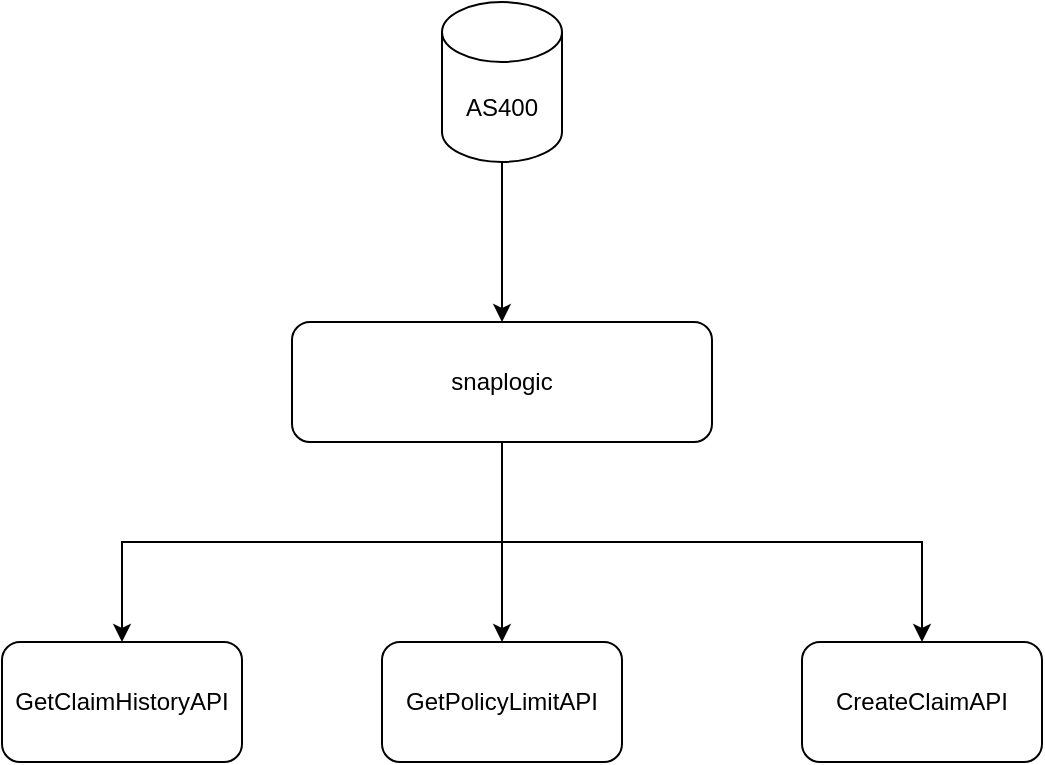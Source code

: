 <mxfile version="27.2.0">
  <diagram name="Page-1" id="CTn788GPUmhEUFWfQ9N9">
    <mxGraphModel dx="1042" dy="623" grid="1" gridSize="10" guides="1" tooltips="1" connect="1" arrows="1" fold="1" page="1" pageScale="1" pageWidth="850" pageHeight="1100" math="0" shadow="0">
      <root>
        <mxCell id="0" />
        <mxCell id="1" parent="0" />
        <mxCell id="-OvHN2gl2Yb3IGfOkLGe-3" style="edgeStyle=orthogonalEdgeStyle;rounded=0;orthogonalLoop=1;jettySize=auto;html=1;exitX=0.5;exitY=1;exitDx=0;exitDy=0;exitPerimeter=0;entryX=0.5;entryY=0;entryDx=0;entryDy=0;" edge="1" parent="1" source="-OvHN2gl2Yb3IGfOkLGe-1" target="-OvHN2gl2Yb3IGfOkLGe-2">
          <mxGeometry relative="1" as="geometry" />
        </mxCell>
        <mxCell id="-OvHN2gl2Yb3IGfOkLGe-1" value="AS400" style="shape=cylinder3;whiteSpace=wrap;html=1;boundedLbl=1;backgroundOutline=1;size=15;" vertex="1" parent="1">
          <mxGeometry x="380" y="80" width="60" height="80" as="geometry" />
        </mxCell>
        <mxCell id="-OvHN2gl2Yb3IGfOkLGe-7" style="edgeStyle=orthogonalEdgeStyle;rounded=0;orthogonalLoop=1;jettySize=auto;html=1;exitX=0.5;exitY=1;exitDx=0;exitDy=0;entryX=0.5;entryY=0;entryDx=0;entryDy=0;" edge="1" parent="1" source="-OvHN2gl2Yb3IGfOkLGe-2" target="-OvHN2gl2Yb3IGfOkLGe-4">
          <mxGeometry relative="1" as="geometry" />
        </mxCell>
        <mxCell id="-OvHN2gl2Yb3IGfOkLGe-8" style="edgeStyle=orthogonalEdgeStyle;rounded=0;orthogonalLoop=1;jettySize=auto;html=1;exitX=0.5;exitY=1;exitDx=0;exitDy=0;" edge="1" parent="1" source="-OvHN2gl2Yb3IGfOkLGe-2" target="-OvHN2gl2Yb3IGfOkLGe-5">
          <mxGeometry relative="1" as="geometry" />
        </mxCell>
        <mxCell id="-OvHN2gl2Yb3IGfOkLGe-9" style="edgeStyle=orthogonalEdgeStyle;rounded=0;orthogonalLoop=1;jettySize=auto;html=1;exitX=0.5;exitY=1;exitDx=0;exitDy=0;entryX=0.5;entryY=0;entryDx=0;entryDy=0;" edge="1" parent="1" source="-OvHN2gl2Yb3IGfOkLGe-2" target="-OvHN2gl2Yb3IGfOkLGe-6">
          <mxGeometry relative="1" as="geometry" />
        </mxCell>
        <mxCell id="-OvHN2gl2Yb3IGfOkLGe-2" value="snaplogic" style="rounded=1;whiteSpace=wrap;html=1;" vertex="1" parent="1">
          <mxGeometry x="305" y="240" width="210" height="60" as="geometry" />
        </mxCell>
        <mxCell id="-OvHN2gl2Yb3IGfOkLGe-4" value="GetClaimHistoryAPI" style="rounded=1;whiteSpace=wrap;html=1;" vertex="1" parent="1">
          <mxGeometry x="160" y="400" width="120" height="60" as="geometry" />
        </mxCell>
        <mxCell id="-OvHN2gl2Yb3IGfOkLGe-5" value="GetPolicyLimitAPI" style="rounded=1;whiteSpace=wrap;html=1;" vertex="1" parent="1">
          <mxGeometry x="350" y="400" width="120" height="60" as="geometry" />
        </mxCell>
        <mxCell id="-OvHN2gl2Yb3IGfOkLGe-6" value="CreateClaimAPI" style="rounded=1;whiteSpace=wrap;html=1;" vertex="1" parent="1">
          <mxGeometry x="560" y="400" width="120" height="60" as="geometry" />
        </mxCell>
      </root>
    </mxGraphModel>
  </diagram>
</mxfile>
